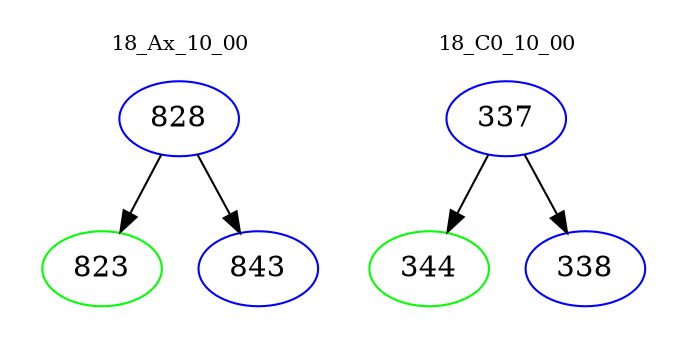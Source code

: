 digraph{
subgraph cluster_0 {
color = white
label = "18_Ax_10_00";
fontsize=10;
T0_828 [label="828", color="blue"]
T0_828 -> T0_823 [color="black"]
T0_823 [label="823", color="green"]
T0_828 -> T0_843 [color="black"]
T0_843 [label="843", color="blue"]
}
subgraph cluster_1 {
color = white
label = "18_C0_10_00";
fontsize=10;
T1_337 [label="337", color="blue"]
T1_337 -> T1_344 [color="black"]
T1_344 [label="344", color="green"]
T1_337 -> T1_338 [color="black"]
T1_338 [label="338", color="blue"]
}
}

